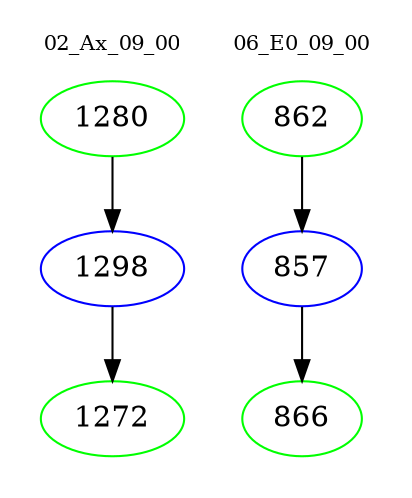 digraph{
subgraph cluster_0 {
color = white
label = "02_Ax_09_00";
fontsize=10;
T0_1280 [label="1280", color="green"]
T0_1280 -> T0_1298 [color="black"]
T0_1298 [label="1298", color="blue"]
T0_1298 -> T0_1272 [color="black"]
T0_1272 [label="1272", color="green"]
}
subgraph cluster_1 {
color = white
label = "06_E0_09_00";
fontsize=10;
T1_862 [label="862", color="green"]
T1_862 -> T1_857 [color="black"]
T1_857 [label="857", color="blue"]
T1_857 -> T1_866 [color="black"]
T1_866 [label="866", color="green"]
}
}
